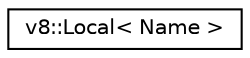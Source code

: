 digraph "Graphical Class Hierarchy"
{
  edge [fontname="Helvetica",fontsize="10",labelfontname="Helvetica",labelfontsize="10"];
  node [fontname="Helvetica",fontsize="10",shape=record];
  rankdir="LR";
  Node1 [label="v8::Local\< Name \>",height=0.2,width=0.4,color="black", fillcolor="white", style="filled",URL="$classv8_1_1Local.html"];
}
